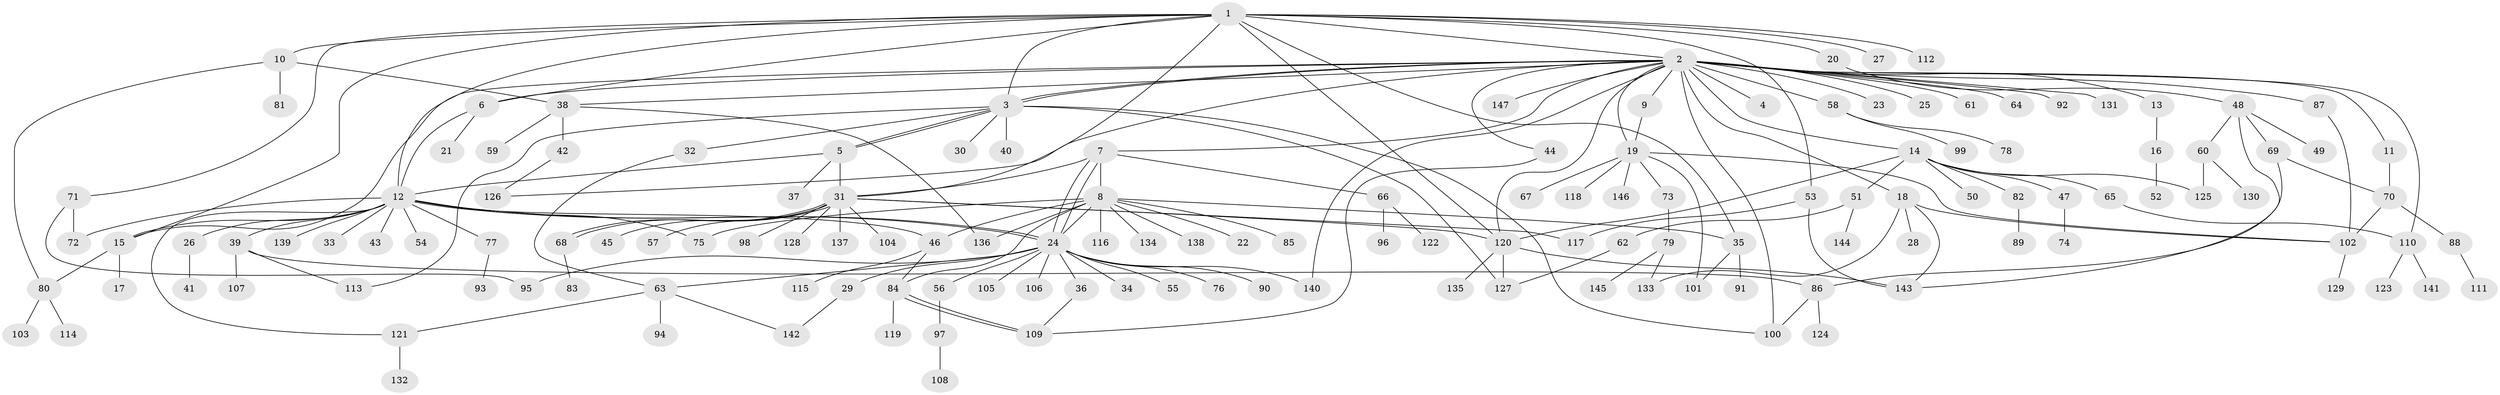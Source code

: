 // Generated by graph-tools (version 1.1) at 2025/14/03/09/25 04:14:33]
// undirected, 147 vertices, 200 edges
graph export_dot {
graph [start="1"]
  node [color=gray90,style=filled];
  1;
  2;
  3;
  4;
  5;
  6;
  7;
  8;
  9;
  10;
  11;
  12;
  13;
  14;
  15;
  16;
  17;
  18;
  19;
  20;
  21;
  22;
  23;
  24;
  25;
  26;
  27;
  28;
  29;
  30;
  31;
  32;
  33;
  34;
  35;
  36;
  37;
  38;
  39;
  40;
  41;
  42;
  43;
  44;
  45;
  46;
  47;
  48;
  49;
  50;
  51;
  52;
  53;
  54;
  55;
  56;
  57;
  58;
  59;
  60;
  61;
  62;
  63;
  64;
  65;
  66;
  67;
  68;
  69;
  70;
  71;
  72;
  73;
  74;
  75;
  76;
  77;
  78;
  79;
  80;
  81;
  82;
  83;
  84;
  85;
  86;
  87;
  88;
  89;
  90;
  91;
  92;
  93;
  94;
  95;
  96;
  97;
  98;
  99;
  100;
  101;
  102;
  103;
  104;
  105;
  106;
  107;
  108;
  109;
  110;
  111;
  112;
  113;
  114;
  115;
  116;
  117;
  118;
  119;
  120;
  121;
  122;
  123;
  124;
  125;
  126;
  127;
  128;
  129;
  130;
  131;
  132;
  133;
  134;
  135;
  136;
  137;
  138;
  139;
  140;
  141;
  142;
  143;
  144;
  145;
  146;
  147;
  1 -- 2;
  1 -- 3;
  1 -- 6;
  1 -- 10;
  1 -- 12;
  1 -- 15;
  1 -- 20;
  1 -- 27;
  1 -- 31;
  1 -- 35;
  1 -- 53;
  1 -- 71;
  1 -- 112;
  1 -- 120;
  2 -- 3;
  2 -- 3;
  2 -- 4;
  2 -- 6;
  2 -- 7;
  2 -- 9;
  2 -- 11;
  2 -- 13;
  2 -- 14;
  2 -- 15;
  2 -- 18;
  2 -- 19;
  2 -- 23;
  2 -- 25;
  2 -- 38;
  2 -- 44;
  2 -- 58;
  2 -- 61;
  2 -- 64;
  2 -- 87;
  2 -- 92;
  2 -- 100;
  2 -- 110;
  2 -- 120;
  2 -- 126;
  2 -- 131;
  2 -- 140;
  2 -- 147;
  3 -- 5;
  3 -- 5;
  3 -- 30;
  3 -- 32;
  3 -- 40;
  3 -- 100;
  3 -- 113;
  3 -- 127;
  5 -- 12;
  5 -- 31;
  5 -- 37;
  6 -- 12;
  6 -- 21;
  7 -- 8;
  7 -- 24;
  7 -- 24;
  7 -- 31;
  7 -- 66;
  8 -- 22;
  8 -- 24;
  8 -- 35;
  8 -- 46;
  8 -- 75;
  8 -- 84;
  8 -- 85;
  8 -- 116;
  8 -- 134;
  8 -- 136;
  8 -- 138;
  9 -- 19;
  10 -- 38;
  10 -- 80;
  10 -- 81;
  11 -- 70;
  12 -- 15;
  12 -- 24;
  12 -- 24;
  12 -- 26;
  12 -- 33;
  12 -- 39;
  12 -- 43;
  12 -- 46;
  12 -- 54;
  12 -- 72;
  12 -- 75;
  12 -- 77;
  12 -- 121;
  12 -- 139;
  13 -- 16;
  14 -- 47;
  14 -- 50;
  14 -- 51;
  14 -- 65;
  14 -- 82;
  14 -- 120;
  14 -- 125;
  15 -- 17;
  15 -- 80;
  16 -- 52;
  18 -- 28;
  18 -- 102;
  18 -- 133;
  18 -- 143;
  19 -- 67;
  19 -- 73;
  19 -- 101;
  19 -- 102;
  19 -- 118;
  19 -- 146;
  20 -- 48;
  24 -- 29;
  24 -- 34;
  24 -- 36;
  24 -- 55;
  24 -- 56;
  24 -- 63;
  24 -- 76;
  24 -- 90;
  24 -- 95;
  24 -- 105;
  24 -- 106;
  24 -- 140;
  26 -- 41;
  29 -- 142;
  31 -- 45;
  31 -- 57;
  31 -- 68;
  31 -- 68;
  31 -- 98;
  31 -- 104;
  31 -- 117;
  31 -- 120;
  31 -- 128;
  31 -- 137;
  32 -- 63;
  35 -- 91;
  35 -- 101;
  36 -- 109;
  38 -- 42;
  38 -- 59;
  38 -- 136;
  39 -- 86;
  39 -- 107;
  39 -- 113;
  42 -- 126;
  44 -- 109;
  46 -- 84;
  46 -- 115;
  47 -- 74;
  48 -- 49;
  48 -- 60;
  48 -- 69;
  48 -- 143;
  51 -- 62;
  51 -- 144;
  53 -- 117;
  53 -- 143;
  56 -- 97;
  58 -- 78;
  58 -- 99;
  60 -- 125;
  60 -- 130;
  62 -- 127;
  63 -- 94;
  63 -- 121;
  63 -- 142;
  65 -- 110;
  66 -- 96;
  66 -- 122;
  68 -- 83;
  69 -- 70;
  69 -- 86;
  70 -- 88;
  70 -- 102;
  71 -- 72;
  71 -- 95;
  73 -- 79;
  77 -- 93;
  79 -- 133;
  79 -- 145;
  80 -- 103;
  80 -- 114;
  82 -- 89;
  84 -- 109;
  84 -- 109;
  84 -- 119;
  86 -- 100;
  86 -- 124;
  87 -- 102;
  88 -- 111;
  97 -- 108;
  102 -- 129;
  110 -- 123;
  110 -- 141;
  120 -- 127;
  120 -- 135;
  120 -- 143;
  121 -- 132;
}

